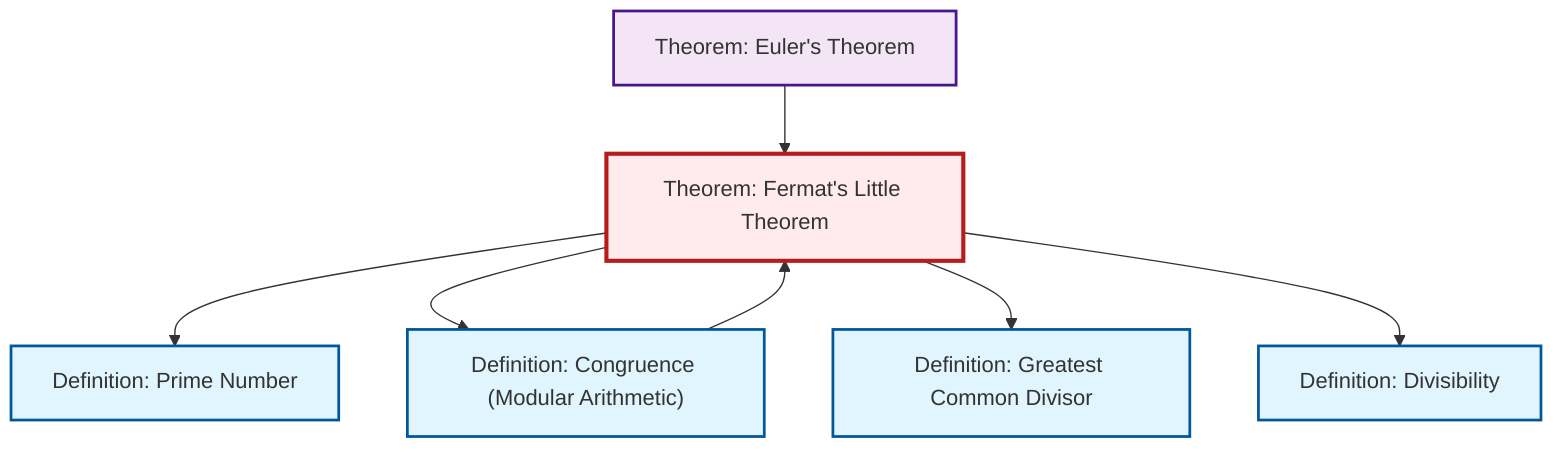 graph TD
    classDef definition fill:#e1f5fe,stroke:#01579b,stroke-width:2px
    classDef theorem fill:#f3e5f5,stroke:#4a148c,stroke-width:2px
    classDef axiom fill:#fff3e0,stroke:#e65100,stroke-width:2px
    classDef example fill:#e8f5e9,stroke:#1b5e20,stroke-width:2px
    classDef current fill:#ffebee,stroke:#b71c1c,stroke-width:3px
    thm-euler["Theorem: Euler's Theorem"]:::theorem
    def-prime["Definition: Prime Number"]:::definition
    thm-fermat-little["Theorem: Fermat's Little Theorem"]:::theorem
    def-gcd["Definition: Greatest Common Divisor"]:::definition
    def-divisibility["Definition: Divisibility"]:::definition
    def-congruence["Definition: Congruence (Modular Arithmetic)"]:::definition
    thm-fermat-little --> def-prime
    def-congruence --> thm-fermat-little
    thm-fermat-little --> def-congruence
    thm-euler --> thm-fermat-little
    thm-fermat-little --> def-gcd
    thm-fermat-little --> def-divisibility
    class thm-fermat-little current